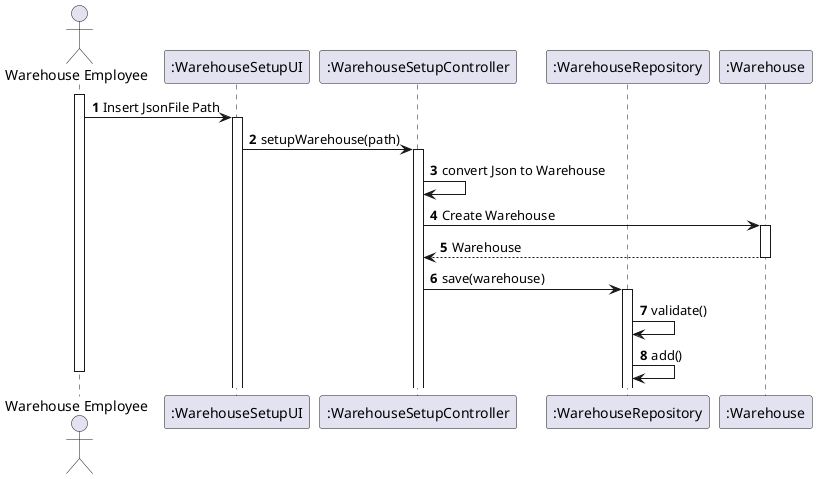 @startuml
'https://plantuml.com/sequence-diagram

autonumber

actor "Warehouse Employee" as Employee

participant ":WarehouseSetupUI" as UI
participant ":WarehouseSetupController" as CTRL
participant ":WarehouseRepository" as WHRepo
participant ":Warehouse" as Warehouse



activate Employee


Employee -> UI : Insert JsonFile Path
activate UI

UI -> CTRL : setupWarehouse(path)
activate CTRL
CTRL -> CTRL: convert Json to Warehouse
CTRL -> Warehouse : Create Warehouse
activate Warehouse
Warehouse --> CTRL : Warehouse
deactivate Warehouse
CTRL -> WHRepo : save(warehouse)
activate WHRepo
WHRepo -> WHRepo : validate()
WHRepo -> WHRepo : add()


deactivate Employee


@enduml